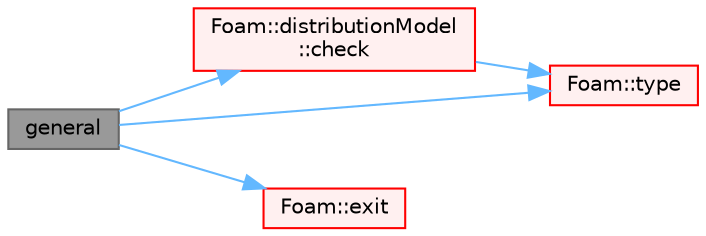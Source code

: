 digraph "general"
{
 // LATEX_PDF_SIZE
  bgcolor="transparent";
  edge [fontname=Helvetica,fontsize=10,labelfontname=Helvetica,labelfontsize=10];
  node [fontname=Helvetica,fontsize=10,shape=box,height=0.2,width=0.4];
  rankdir="LR";
  Node1 [id="Node000001",label="general",height=0.2,width=0.4,color="gray40", fillcolor="grey60", style="filled", fontcolor="black",tooltip=" "];
  Node1 -> Node2 [id="edge1_Node000001_Node000002",color="steelblue1",style="solid",tooltip=" "];
  Node2 [id="Node000002",label="Foam::distributionModel\l::check",height=0.2,width=0.4,color="red", fillcolor="#FFF0F0", style="filled",URL="$classFoam_1_1distributionModel.html#a42d586c61708cc2c925e8ae813ef523b",tooltip=" "];
  Node2 -> Node11 [id="edge2_Node000002_Node000011",color="steelblue1",style="solid",tooltip=" "];
  Node11 [id="Node000011",label="Foam::type",height=0.2,width=0.4,color="red", fillcolor="#FFF0F0", style="filled",URL="$namespaceFoam.html#a69e2e8a647a7073be8ce6437c0aff762",tooltip=" "];
  Node1 -> Node14 [id="edge3_Node000001_Node000014",color="steelblue1",style="solid",tooltip=" "];
  Node14 [id="Node000014",label="Foam::exit",height=0.2,width=0.4,color="red", fillcolor="#FFF0F0", style="filled",URL="$namespaceFoam.html#ae0529b088aefc9f83b89dce5c31fda64",tooltip=" "];
  Node1 -> Node11 [id="edge4_Node000001_Node000011",color="steelblue1",style="solid",tooltip=" "];
}
